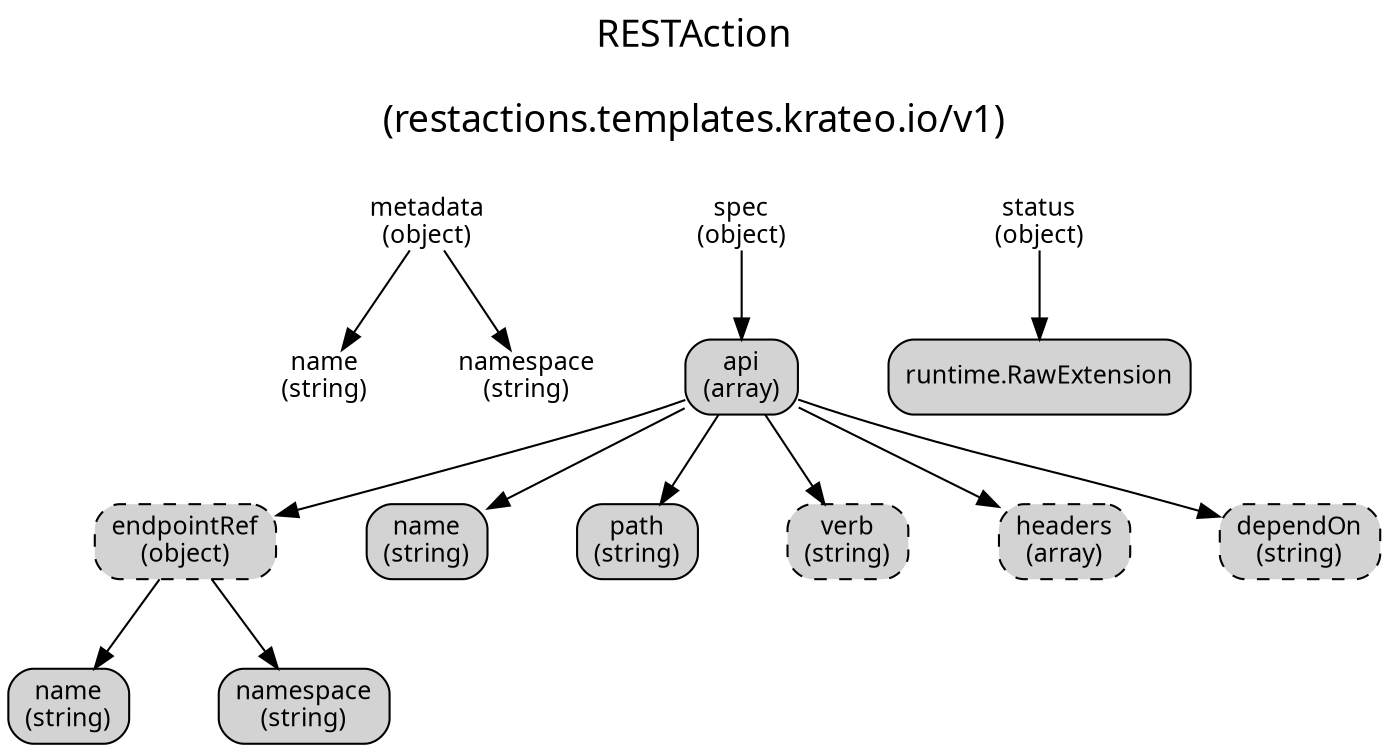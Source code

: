 digraph RESTAction {
  label="RESTAction\n\n(restactions.templates.krateo.io/v1)\n\n";
  labelloc="top";

  fontname="Menlo"; fontsize=18;

  rankdir=TB;ranksep=0.6;nodesep=0.6;
  
  node [shape="box", style="filled,rounded", fontname="Menlo", fontsize=12];
  edge [fontname="Menlo", fontsize=10];

  
  meta [label="metadata\n(object)", shape=plain, style=""];
  meta -> {
      name [label="name\n(string)", shape=plain, style=""]
      namespace [label="namespace\n(string)", shape=plain, style=""];
  }

  spec [label="spec\n(object)", shape=plain, style=""];

  epr [label="endpointRef\n(object)", style="dashed,filled,rounded"];
  epr -> {
    epr1 [label="name\n(string)"]
    epr2 [label="namespace\n(string)"];
  }

  api [label="api\n(array)"];
  api -> {
    a1 [label="name\n(string)"];
    a2 [label="path\n(string)"];
    a3 [label="verb\n(string)", style="dashed,filled,rounded"];
    a4 [label="headers\n(array)", style="dashed,filled,rounded"];
    a5 [label="dependOn\n(string)", style="dashed,filled,rounded"];

    epr;
  }

  spec -> api;

  status [label="status\n(object)", shape=plain, style=""];
  status -> {
    status1 [label="runtime.RawExtension"];
  }
}